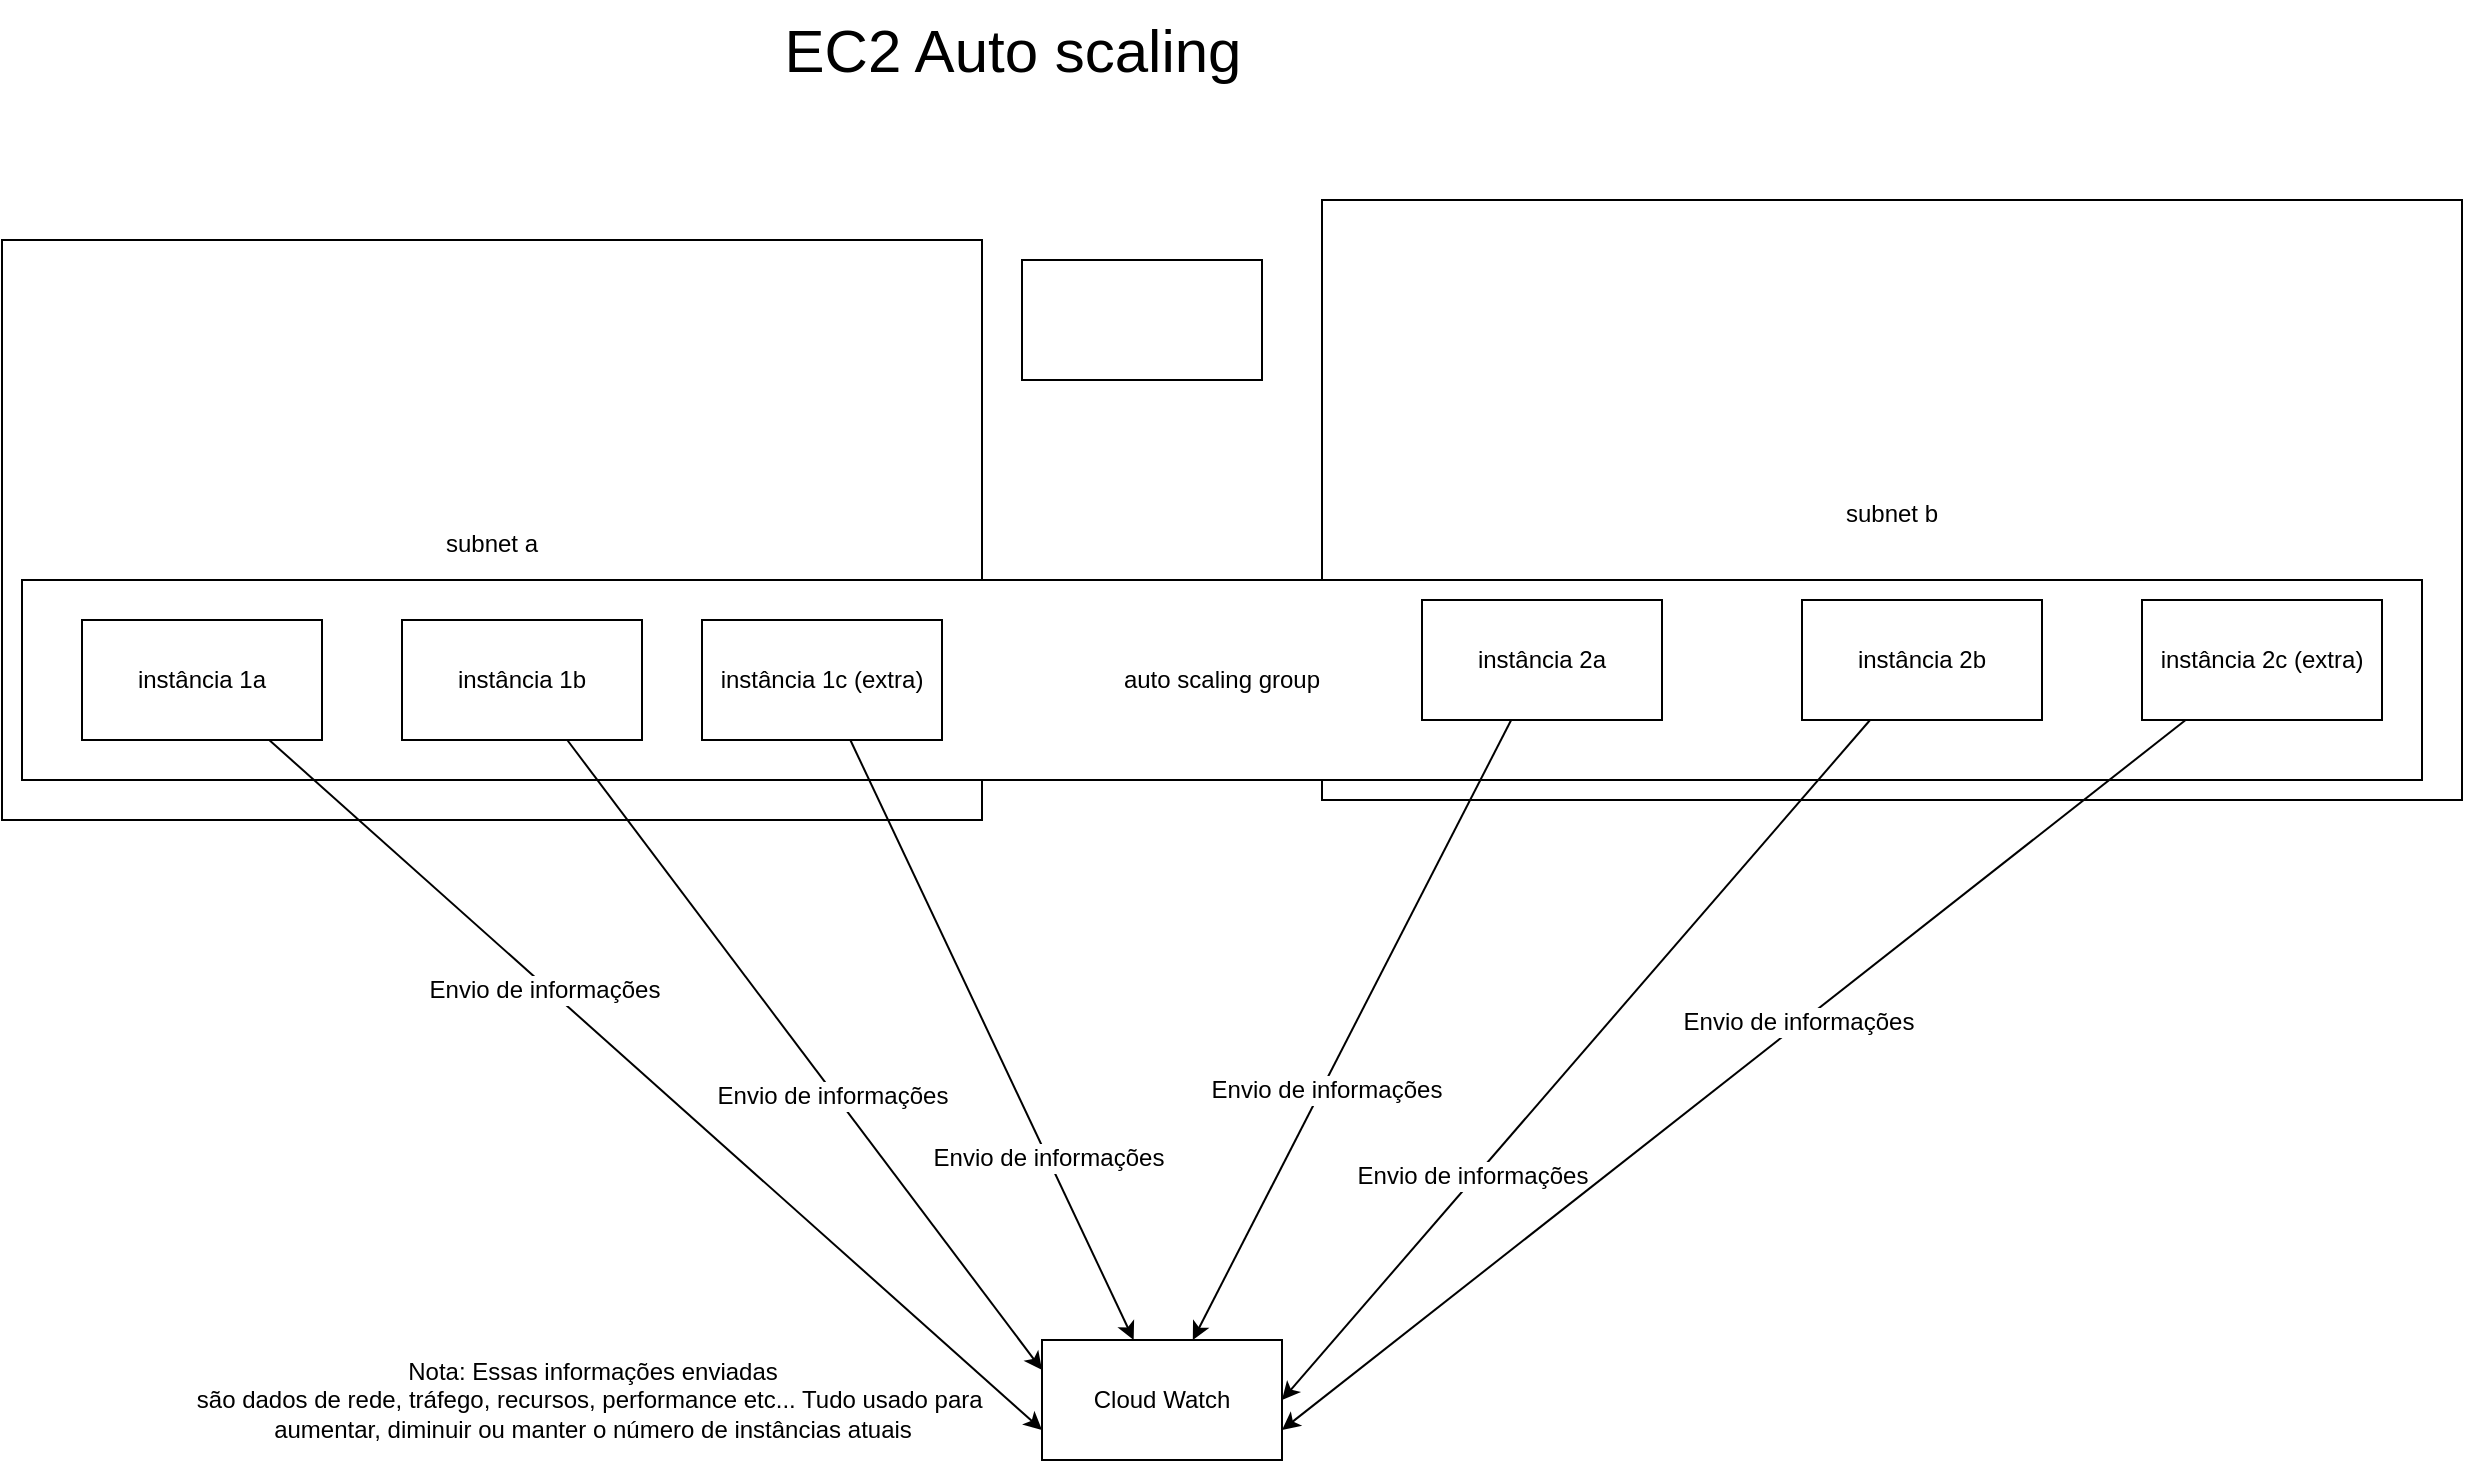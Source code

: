 <mxfile>
    <diagram id="CrqjEuQIfiIKTg_Xdzp4" name="Page-1">
        <mxGraphModel dx="1025" dy="568" grid="1" gridSize="10" guides="1" tooltips="1" connect="1" arrows="1" fold="1" page="1" pageScale="1" pageWidth="5000" pageHeight="5000" math="0" shadow="0">
            <root>
                <mxCell id="0"/>
                <mxCell id="1" parent="0"/>
                <mxCell id="3" value="&lt;font style=&quot;font-size: 12px;&quot;&gt;subnet a&lt;/font&gt;&lt;div style=&quot;&quot;&gt;&lt;/div&gt;" style="whiteSpace=wrap;html=1;fontSize=30;align=center;" vertex="1" parent="1">
                    <mxGeometry x="60" y="230" width="490" height="290" as="geometry"/>
                </mxCell>
                <mxCell id="7" value="&lt;font style=&quot;font-size: 12px;&quot;&gt;subnet b&lt;/font&gt;&lt;div style=&quot;&quot;&gt;&lt;/div&gt;" style="whiteSpace=wrap;html=1;fontSize=30;align=center;" vertex="1" parent="1">
                    <mxGeometry x="720" y="210" width="570" height="300" as="geometry"/>
                </mxCell>
                <mxCell id="17" value="auto scaling group" style="whiteSpace=wrap;html=1;fontSize=12;" vertex="1" parent="1">
                    <mxGeometry x="70" y="400" width="1200" height="100" as="geometry"/>
                </mxCell>
                <mxCell id="2" value="EC2 Auto scaling" style="text;html=1;align=center;verticalAlign=middle;resizable=0;points=[];autosize=1;strokeColor=none;fillColor=none;fontSize=30;" vertex="1" parent="1">
                    <mxGeometry x="440" y="110" width="250" height="50" as="geometry"/>
                </mxCell>
                <mxCell id="19" style="edgeStyle=none;html=1;entryX=0;entryY=0.75;entryDx=0;entryDy=0;fontSize=12;" edge="1" parent="1" source="4" target="18">
                    <mxGeometry relative="1" as="geometry"/>
                </mxCell>
                <mxCell id="20" value="Envio de informações" style="edgeLabel;html=1;align=center;verticalAlign=middle;resizable=0;points=[];fontSize=12;" vertex="1" connectable="0" parent="19">
                    <mxGeometry x="-0.284" y="-2" relative="1" as="geometry">
                        <mxPoint as="offset"/>
                    </mxGeometry>
                </mxCell>
                <mxCell id="4" value="instância 1a" style="whiteSpace=wrap;html=1;fontSize=12;" vertex="1" parent="1">
                    <mxGeometry x="100" y="420" width="120" height="60" as="geometry"/>
                </mxCell>
                <mxCell id="22" style="edgeStyle=none;html=1;entryX=0;entryY=0.25;entryDx=0;entryDy=0;fontSize=12;" edge="1" parent="1" source="5" target="18">
                    <mxGeometry relative="1" as="geometry"/>
                </mxCell>
                <mxCell id="23" value="Envio de informações" style="edgeLabel;html=1;align=center;verticalAlign=middle;resizable=0;points=[];fontSize=12;" vertex="1" connectable="0" parent="22">
                    <mxGeometry x="0.122" y="-1" relative="1" as="geometry">
                        <mxPoint as="offset"/>
                    </mxGeometry>
                </mxCell>
                <mxCell id="5" value="instância&amp;nbsp;1b" style="whiteSpace=wrap;html=1;fontSize=12;" vertex="1" parent="1">
                    <mxGeometry x="260" y="420" width="120" height="60" as="geometry"/>
                </mxCell>
                <mxCell id="26" style="edgeStyle=none;html=1;fontSize=12;" edge="1" parent="1" source="8" target="18">
                    <mxGeometry relative="1" as="geometry"/>
                </mxCell>
                <mxCell id="27" value="Envio de informações" style="edgeLabel;html=1;align=center;verticalAlign=middle;resizable=0;points=[];fontSize=12;" vertex="1" connectable="0" parent="26">
                    <mxGeometry x="0.187" y="2" relative="1" as="geometry">
                        <mxPoint as="offset"/>
                    </mxGeometry>
                </mxCell>
                <mxCell id="8" value="instância&amp;nbsp;2a" style="whiteSpace=wrap;html=1;fontSize=12;" vertex="1" parent="1">
                    <mxGeometry x="770" y="410" width="120" height="60" as="geometry"/>
                </mxCell>
                <mxCell id="28" style="edgeStyle=none;html=1;entryX=1;entryY=0.5;entryDx=0;entryDy=0;fontSize=12;" edge="1" parent="1" source="9" target="18">
                    <mxGeometry relative="1" as="geometry"/>
                </mxCell>
                <mxCell id="30" value="Envio de informações" style="edgeLabel;html=1;align=center;verticalAlign=middle;resizable=0;points=[];fontSize=12;" vertex="1" connectable="0" parent="28">
                    <mxGeometry x="0.349" y="-2" relative="1" as="geometry">
                        <mxPoint as="offset"/>
                    </mxGeometry>
                </mxCell>
                <mxCell id="9" value="instância&amp;nbsp;2b" style="whiteSpace=wrap;html=1;fontSize=12;" vertex="1" parent="1">
                    <mxGeometry x="960" y="410" width="120" height="60" as="geometry"/>
                </mxCell>
                <mxCell id="24" style="edgeStyle=none;html=1;fontSize=12;" edge="1" parent="1" source="15" target="18">
                    <mxGeometry relative="1" as="geometry"/>
                </mxCell>
                <mxCell id="25" value="Envio de informações" style="edgeLabel;html=1;align=center;verticalAlign=middle;resizable=0;points=[];fontSize=12;" vertex="1" connectable="0" parent="24">
                    <mxGeometry x="0.389" relative="1" as="geometry">
                        <mxPoint as="offset"/>
                    </mxGeometry>
                </mxCell>
                <mxCell id="15" value="instância&amp;nbsp;1c (extra)" style="whiteSpace=wrap;html=1;fontSize=12;" vertex="1" parent="1">
                    <mxGeometry x="410" y="420" width="120" height="60" as="geometry"/>
                </mxCell>
                <mxCell id="31" style="edgeStyle=none;html=1;entryX=1;entryY=0.75;entryDx=0;entryDy=0;fontSize=12;" edge="1" parent="1" source="16" target="18">
                    <mxGeometry relative="1" as="geometry"/>
                </mxCell>
                <mxCell id="32" value="Envio de informações" style="edgeLabel;html=1;align=center;verticalAlign=middle;resizable=0;points=[];fontSize=12;" vertex="1" connectable="0" parent="31">
                    <mxGeometry x="-0.143" y="-1" relative="1" as="geometry">
                        <mxPoint as="offset"/>
                    </mxGeometry>
                </mxCell>
                <mxCell id="16" value="instância&amp;nbsp;2c (extra)" style="whiteSpace=wrap;html=1;fontSize=12;" vertex="1" parent="1">
                    <mxGeometry x="1130" y="410" width="120" height="60" as="geometry"/>
                </mxCell>
                <mxCell id="18" value="Cloud Watch" style="whiteSpace=wrap;html=1;fontSize=12;" vertex="1" parent="1">
                    <mxGeometry x="580" y="780" width="120" height="60" as="geometry"/>
                </mxCell>
                <mxCell id="33" value="Nota: Essas informações enviadas&lt;br&gt;são dados de rede, tráfego, recursos, performance etc... Tudo usado para&amp;nbsp;&lt;br&gt;aumentar, diminuir ou manter o número de instâncias atuais" style="text;html=1;align=center;verticalAlign=middle;resizable=0;points=[];autosize=1;strokeColor=none;fillColor=none;fontSize=12;" vertex="1" parent="1">
                    <mxGeometry x="145" y="780" width="420" height="60" as="geometry"/>
                </mxCell>
                <mxCell id="34" value="" style="whiteSpace=wrap;html=1;fontSize=12;" vertex="1" parent="1">
                    <mxGeometry x="570" y="240" width="120" height="60" as="geometry"/>
                </mxCell>
            </root>
        </mxGraphModel>
    </diagram>
</mxfile>